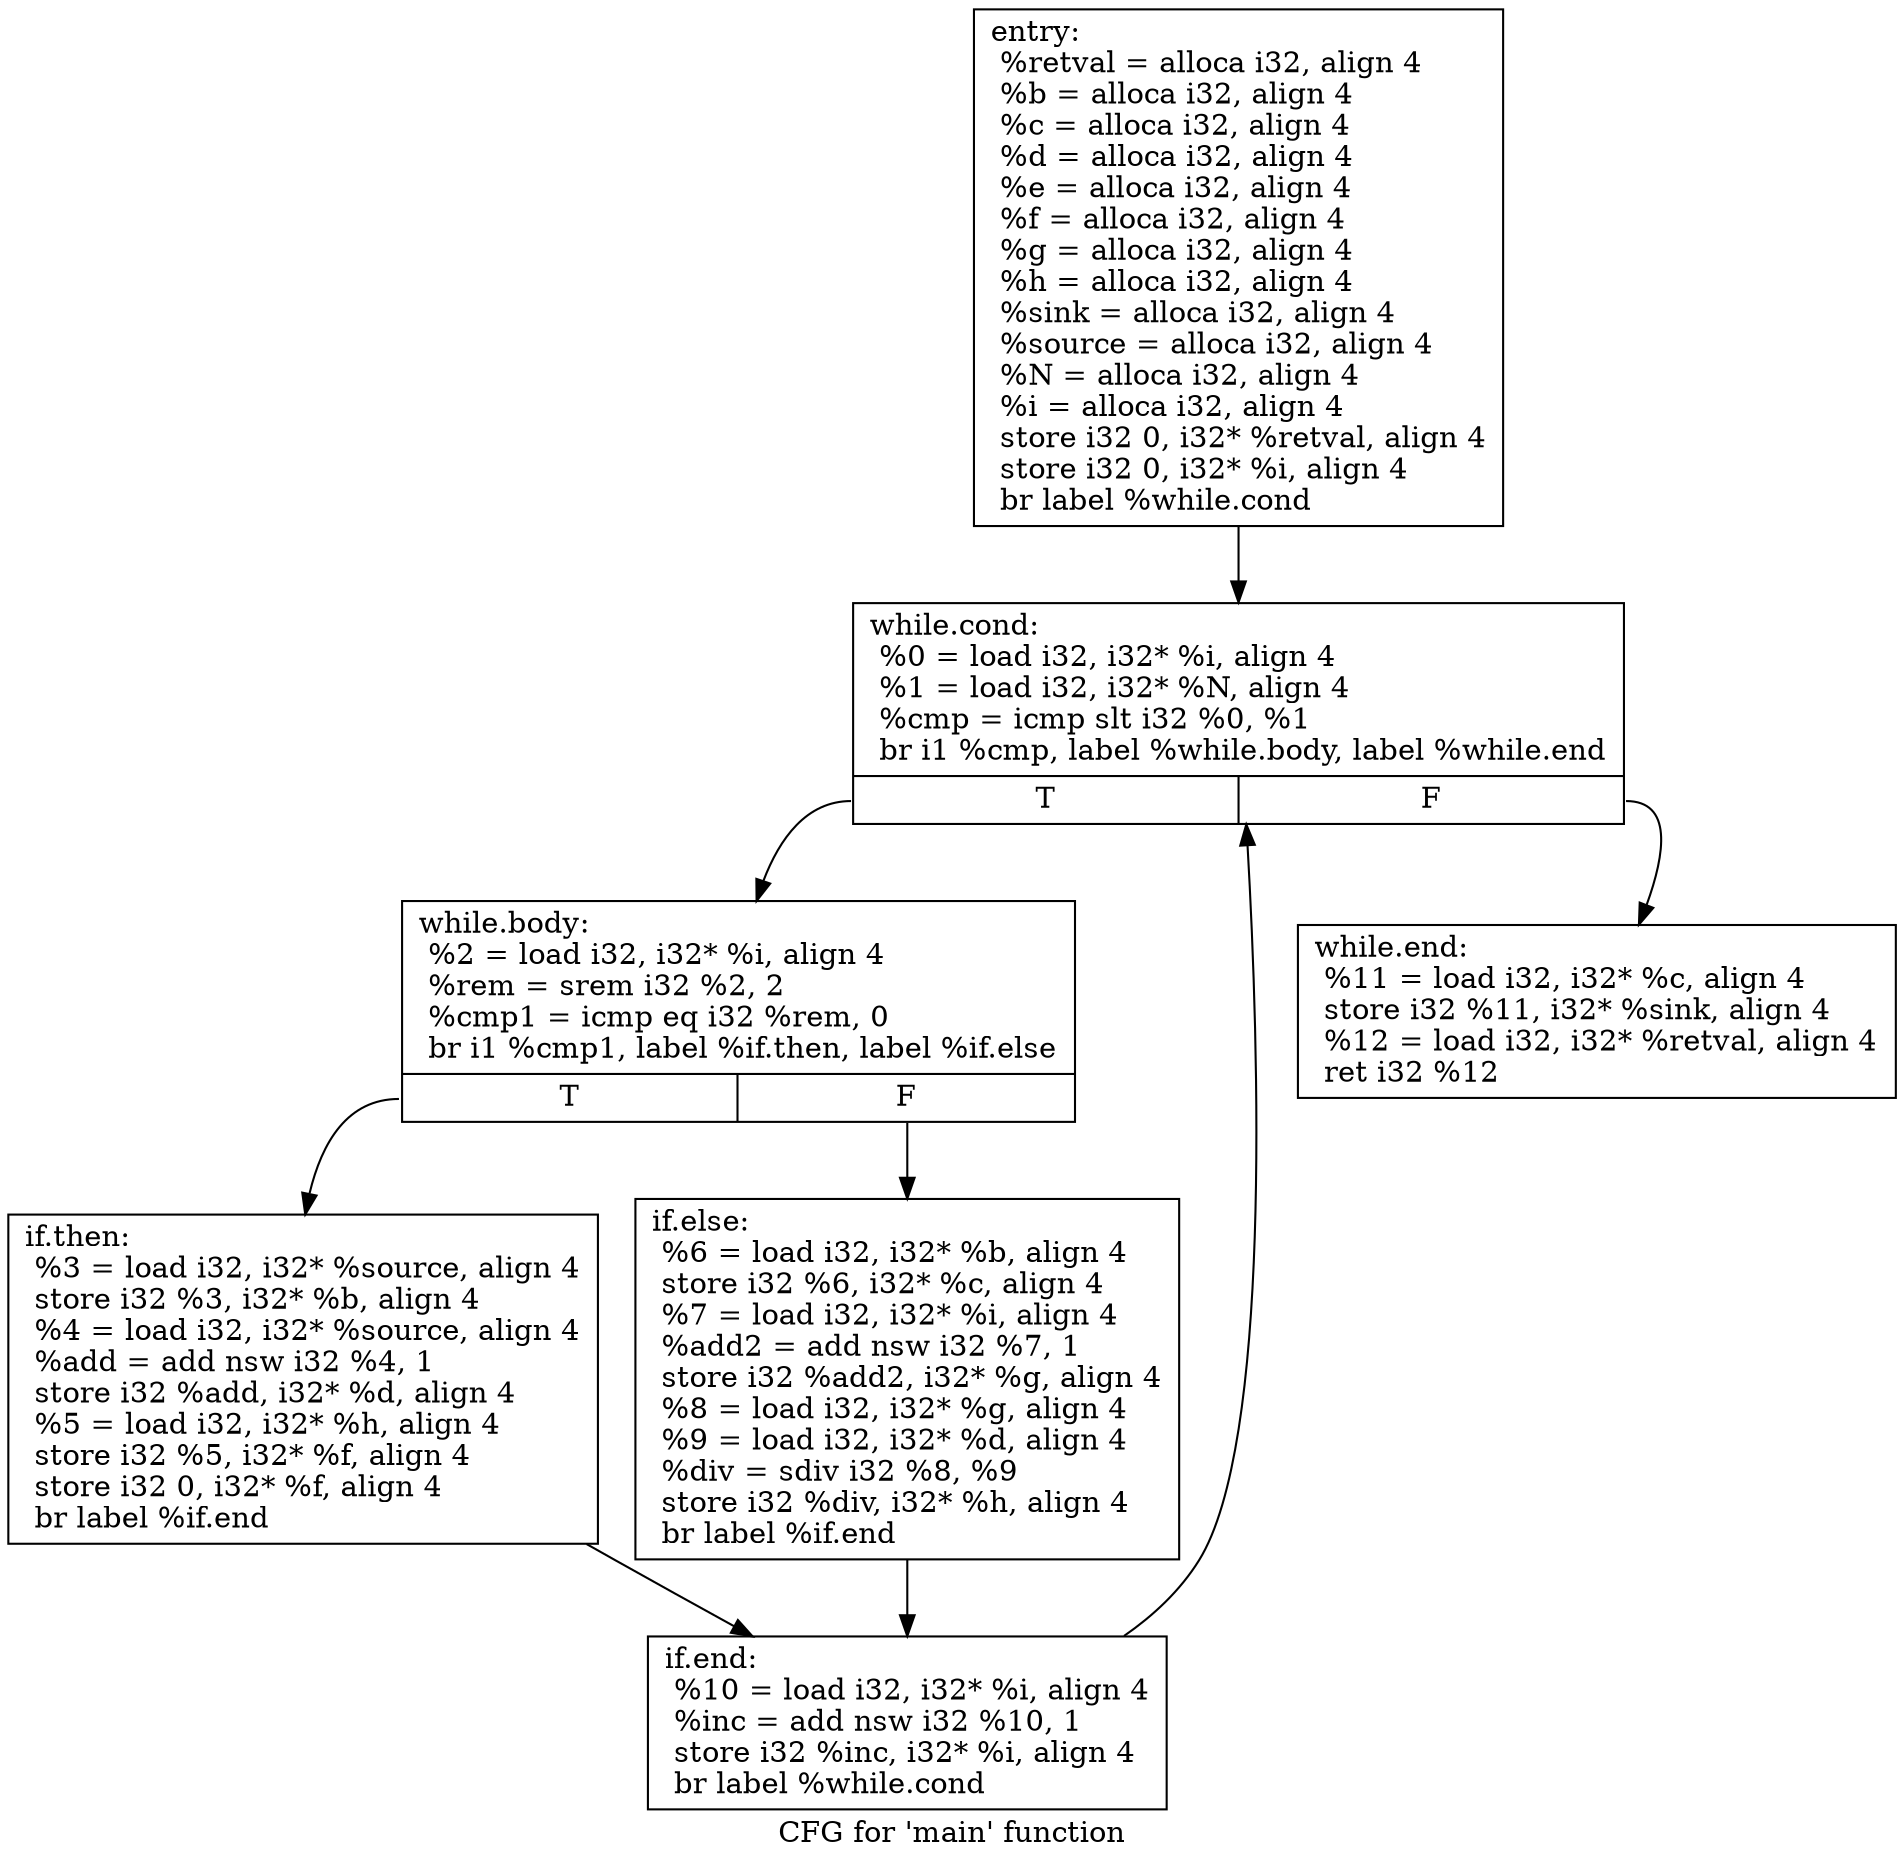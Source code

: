 digraph "CFG for 'main' function" {
	label="CFG for 'main' function";

	Node0x5592dd298bf0 [shape=record,label="{entry:\l  %retval = alloca i32, align 4\l  %b = alloca i32, align 4\l  %c = alloca i32, align 4\l  %d = alloca i32, align 4\l  %e = alloca i32, align 4\l  %f = alloca i32, align 4\l  %g = alloca i32, align 4\l  %h = alloca i32, align 4\l  %sink = alloca i32, align 4\l  %source = alloca i32, align 4\l  %N = alloca i32, align 4\l  %i = alloca i32, align 4\l  store i32 0, i32* %retval, align 4\l  store i32 0, i32* %i, align 4\l  br label %while.cond\l}"];
	Node0x5592dd298bf0 -> Node0x5592dd299c30;
	Node0x5592dd299c30 [shape=record,label="{while.cond:                                       \l  %0 = load i32, i32* %i, align 4\l  %1 = load i32, i32* %N, align 4\l  %cmp = icmp slt i32 %0, %1\l  br i1 %cmp, label %while.body, label %while.end\l|{<s0>T|<s1>F}}"];
	Node0x5592dd299c30:s0 -> Node0x5592dd299e80;
	Node0x5592dd299c30:s1 -> Node0x5592dd299f60;
	Node0x5592dd299e80 [shape=record,label="{while.body:                                       \l  %2 = load i32, i32* %i, align 4\l  %rem = srem i32 %2, 2\l  %cmp1 = icmp eq i32 %rem, 0\l  br i1 %cmp1, label %if.then, label %if.else\l|{<s0>T|<s1>F}}"];
	Node0x5592dd299e80:s0 -> Node0x5592dd29a1a0;
	Node0x5592dd299e80:s1 -> Node0x5592dd29a270;
	Node0x5592dd29a1a0 [shape=record,label="{if.then:                                          \l  %3 = load i32, i32* %source, align 4\l  store i32 %3, i32* %b, align 4\l  %4 = load i32, i32* %source, align 4\l  %add = add nsw i32 %4, 1\l  store i32 %add, i32* %d, align 4\l  %5 = load i32, i32* %h, align 4\l  store i32 %5, i32* %f, align 4\l  store i32 0, i32* %f, align 4\l  br label %if.end\l}"];
	Node0x5592dd29a1a0 -> Node0x5592dd29a6e0;
	Node0x5592dd29a270 [shape=record,label="{if.else:                                          \l  %6 = load i32, i32* %b, align 4\l  store i32 %6, i32* %c, align 4\l  %7 = load i32, i32* %i, align 4\l  %add2 = add nsw i32 %7, 1\l  store i32 %add2, i32* %g, align 4\l  %8 = load i32, i32* %g, align 4\l  %9 = load i32, i32* %d, align 4\l  %div = sdiv i32 %8, %9\l  store i32 %div, i32* %h, align 4\l  br label %if.end\l}"];
	Node0x5592dd29a270 -> Node0x5592dd29a6e0;
	Node0x5592dd29a6e0 [shape=record,label="{if.end:                                           \l  %10 = load i32, i32* %i, align 4\l  %inc = add nsw i32 %10, 1\l  store i32 %inc, i32* %i, align 4\l  br label %while.cond\l}"];
	Node0x5592dd29a6e0 -> Node0x5592dd299c30;
	Node0x5592dd299f60 [shape=record,label="{while.end:                                        \l  %11 = load i32, i32* %c, align 4\l  store i32 %11, i32* %sink, align 4\l  %12 = load i32, i32* %retval, align 4\l  ret i32 %12\l}"];
}
